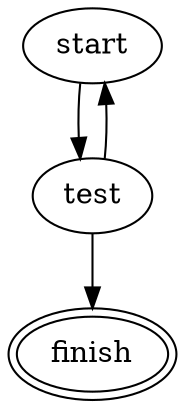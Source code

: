 digraph G1 
{
    start -> test;
    test -> start;
    finish [peripheries=2];
    test -> finish;
}